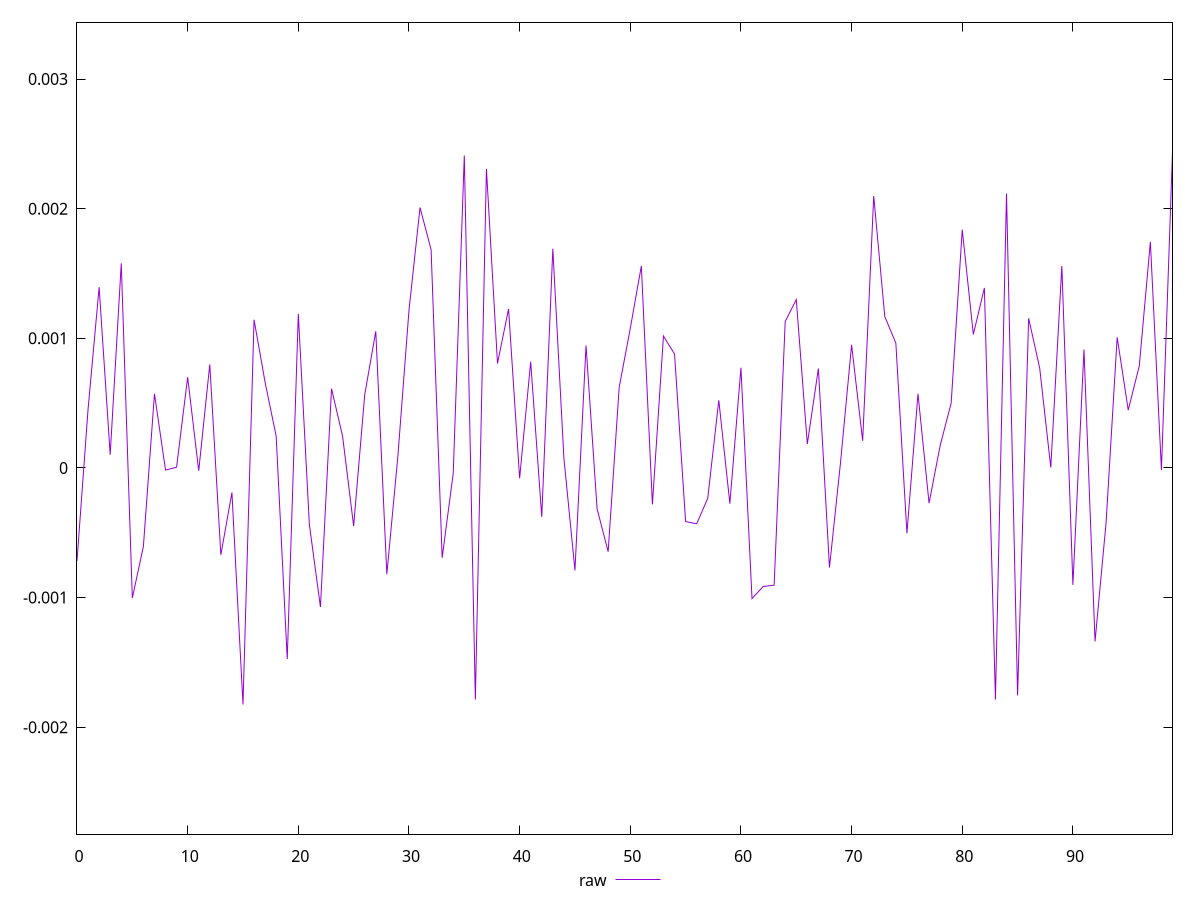 reset

$raw <<EOF
0 -0.0007165056100326611
1 0.0004532373420270186
2 0.0013943392103564656
3 0.00010190991831206531
4 0.0015784351973951532
5 -0.0010035917148701668
6 -0.0006056676102053404
7 0.0005718110117390263
8 -0.000016428699431880746
9 0.000006099658607147673
10 0.0007000708035730441
11 -0.000021709790034012133
12 0.0007980847120655721
13 -0.0006698948194214238
14 -0.0001896794458577794
15 -0.001824698904172628
16 0.0011429839537470594
17 0.0006599602499154228
18 0.0002449163651669833
19 -0.0014738607123712221
20 0.0011886128037890437
21 -0.0004373285542360134
22 -0.0010724792933019243
23 0.0006118412062849493
24 0.000245293986021472
25 -0.00044855777080828887
26 0.000563764462863195
27 0.0010541040036309208
28 -0.0008197999211138618
29 0.00009367475785611868
30 0.0012154179520516561
31 0.0020089269650528595
32 0.0016832851958591161
33 -0.0006929403147554247
34 -0.00004082840900915263
35 0.0024100605593457168
36 -0.0017873279695018091
37 0.0023068750778734324
38 0.0008064238367765653
39 0.0012262006297367734
40 -0.00007934965794281768
41 0.0008195661620833932
42 -0.00037717562293087257
43 0.0016907807462519047
44 0.00007728088054727022
45 -0.0007901198910332599
46 0.0009445301340378909
47 -0.0003154331927312876
48 -0.0006457052680384102
49 0.0006238090233522369
50 0.0010763086885898887
51 0.0015578610304590012
52 -0.0002808830718511068
53 0.0010172110526162543
54 0.0008782578809353514
55 -0.00041344119458820716
56 -0.0004308346306930458
57 -0.00023391332705703373
58 0.0005217440722211392
59 -0.00027565439114822233
60 0.0007731694632876318
61 -0.0010076552625867762
62 -0.0009149802858906348
63 -0.0009038743317070191
64 0.00112997324280808
65 0.0012987880392860821
66 0.00018495941330461674
67 0.0007671920075899591
68 -0.0007679573046442803
69 0.000042263944707074394
70 0.0009495814664198466
71 0.00020984975192999688
72 0.0020974295255597715
73 0.001168338001587052
74 0.0009621669606808797
75 -0.0005039675768518076
76 0.0005720179693217226
77 -0.00027166535559544625
78 0.00017099548118744147
79 0.0005017993524298909
80 0.0018382497571728551
81 0.001029780711926115
82 0.001388546351154704
83 -0.0017868488002594704
84 0.0021169952456850326
85 -0.0017545374378433523
86 0.0011547606252144543
87 0.0007693892324757256
88 0.000002962981786971963
89 0.0015583081880927384
90 -0.0009022031240631001
91 0.0009134370986869367
92 -0.0013384783369402547
93 -0.0004208426141510624
94 0.0010081264141681451
95 0.0004465796660524074
96 0.0007877017271689157
97 0.0017443982767522486
98 -0.00001543349962690732
99 0.002437703013265002
EOF

set key outside below
set xrange [0:99]
set yrange [-0.002824698904172628:0.0034377030132650022]
set trange [-0.002824698904172628:0.0034377030132650022]
set terminal svg size 640, 500 enhanced background rgb 'white'
set output "reprap/meta/score-difference/samples/pages/raw/values.svg"

plot $raw title "raw" with line

reset
